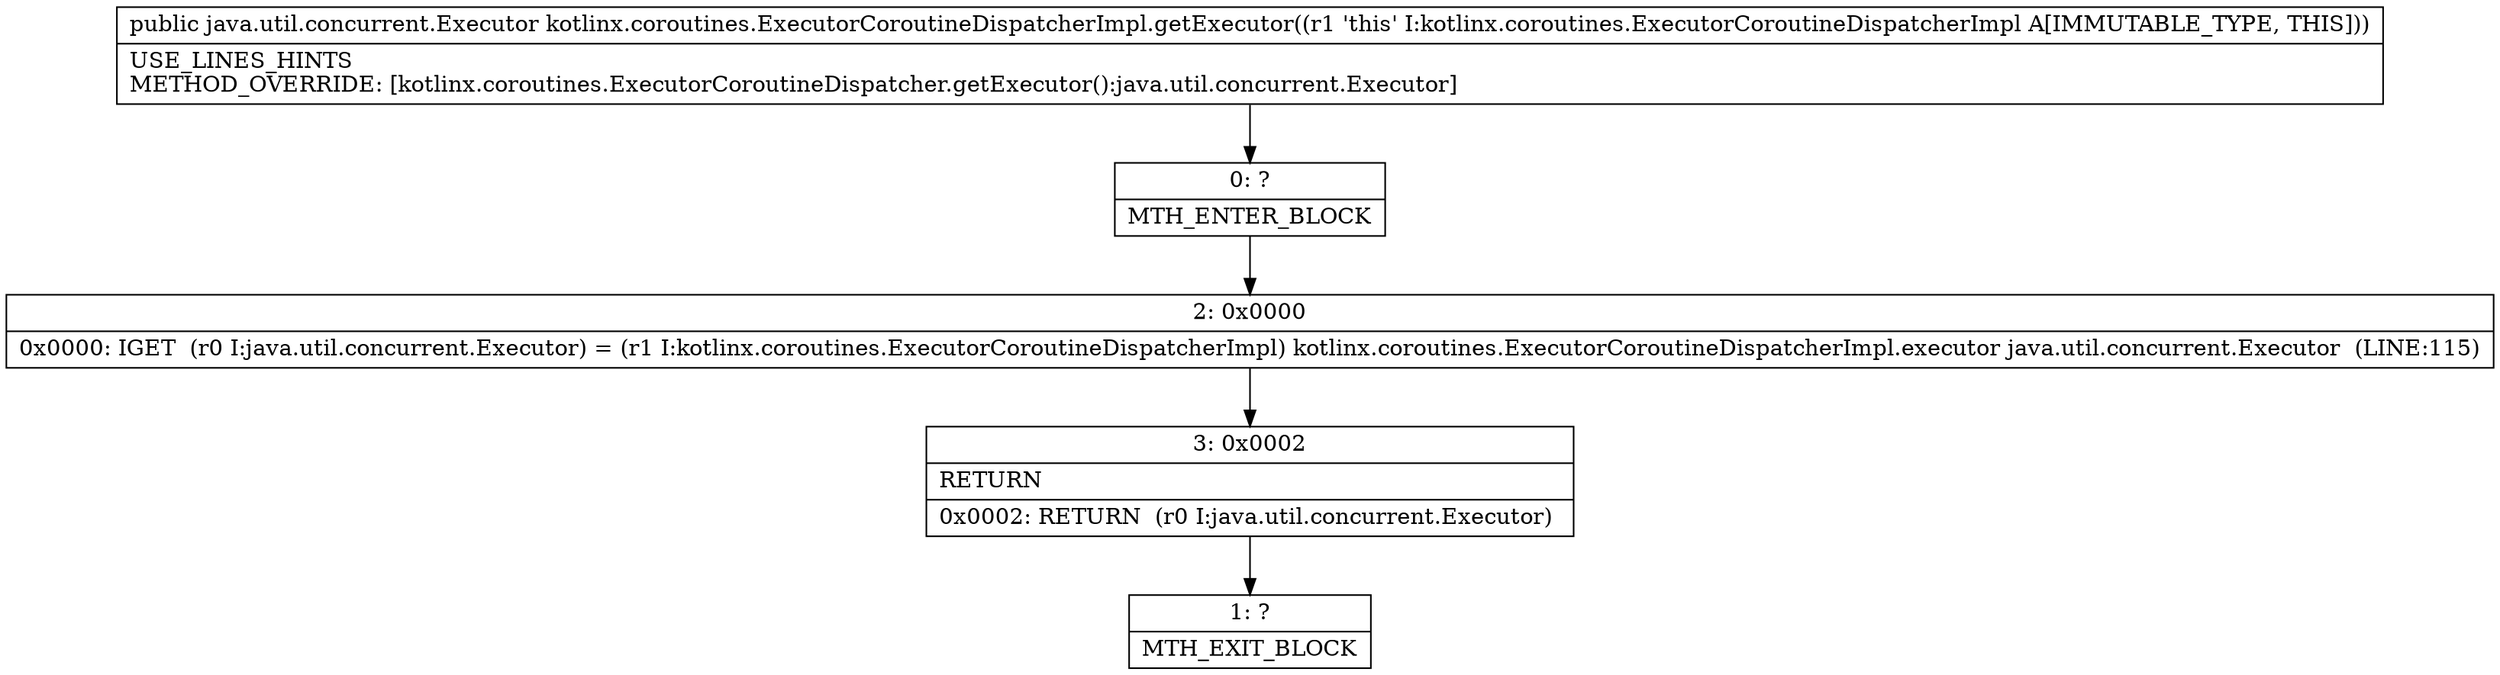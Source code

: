 digraph "CFG forkotlinx.coroutines.ExecutorCoroutineDispatcherImpl.getExecutor()Ljava\/util\/concurrent\/Executor;" {
Node_0 [shape=record,label="{0\:\ ?|MTH_ENTER_BLOCK\l}"];
Node_2 [shape=record,label="{2\:\ 0x0000|0x0000: IGET  (r0 I:java.util.concurrent.Executor) = (r1 I:kotlinx.coroutines.ExecutorCoroutineDispatcherImpl) kotlinx.coroutines.ExecutorCoroutineDispatcherImpl.executor java.util.concurrent.Executor  (LINE:115)\l}"];
Node_3 [shape=record,label="{3\:\ 0x0002|RETURN\l|0x0002: RETURN  (r0 I:java.util.concurrent.Executor) \l}"];
Node_1 [shape=record,label="{1\:\ ?|MTH_EXIT_BLOCK\l}"];
MethodNode[shape=record,label="{public java.util.concurrent.Executor kotlinx.coroutines.ExecutorCoroutineDispatcherImpl.getExecutor((r1 'this' I:kotlinx.coroutines.ExecutorCoroutineDispatcherImpl A[IMMUTABLE_TYPE, THIS]))  | USE_LINES_HINTS\lMETHOD_OVERRIDE: [kotlinx.coroutines.ExecutorCoroutineDispatcher.getExecutor():java.util.concurrent.Executor]\l}"];
MethodNode -> Node_0;Node_0 -> Node_2;
Node_2 -> Node_3;
Node_3 -> Node_1;
}

